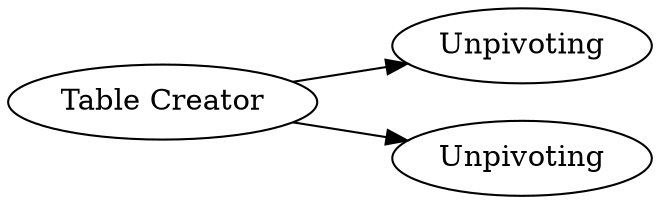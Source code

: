 digraph {
	6 -> 5
	6 -> 7
	5 [label=Unpivoting]
	7 [label=Unpivoting]
	6 [label="Table Creator"]
	rankdir=LR
}
